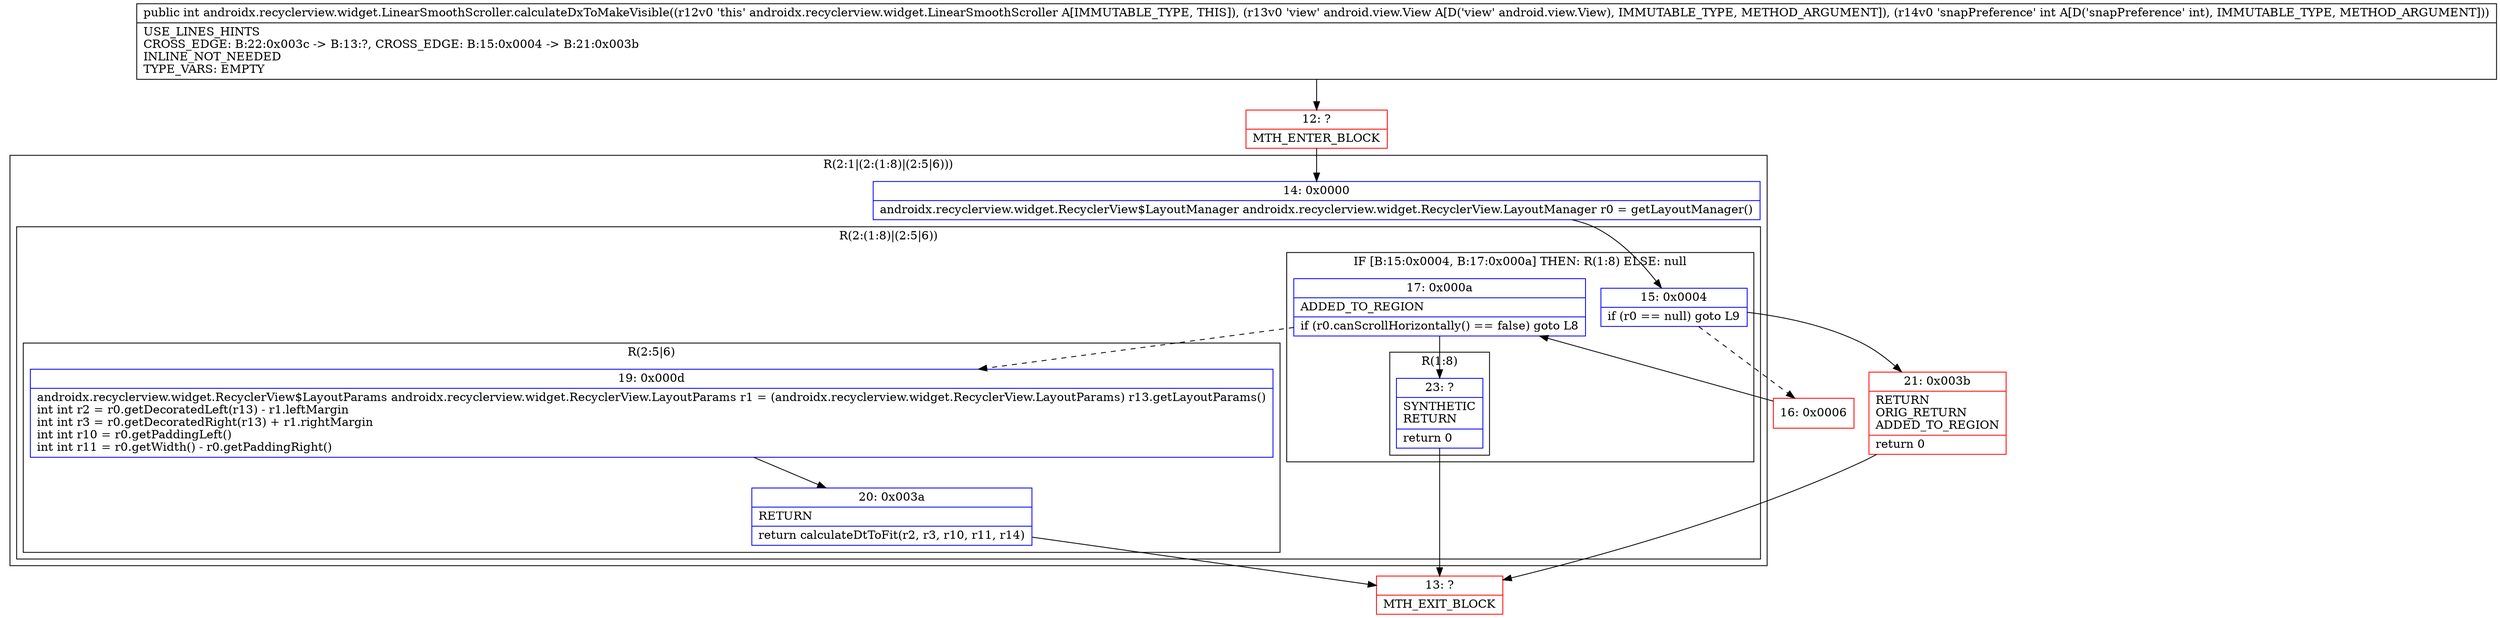 digraph "CFG forandroidx.recyclerview.widget.LinearSmoothScroller.calculateDxToMakeVisible(Landroid\/view\/View;I)I" {
subgraph cluster_Region_1553151057 {
label = "R(2:1|(2:(1:8)|(2:5|6)))";
node [shape=record,color=blue];
Node_14 [shape=record,label="{14\:\ 0x0000|androidx.recyclerview.widget.RecyclerView$LayoutManager androidx.recyclerview.widget.RecyclerView.LayoutManager r0 = getLayoutManager()\l}"];
subgraph cluster_Region_1381002934 {
label = "R(2:(1:8)|(2:5|6))";
node [shape=record,color=blue];
subgraph cluster_IfRegion_1094703095 {
label = "IF [B:15:0x0004, B:17:0x000a] THEN: R(1:8) ELSE: null";
node [shape=record,color=blue];
Node_15 [shape=record,label="{15\:\ 0x0004|if (r0 == null) goto L9\l}"];
Node_17 [shape=record,label="{17\:\ 0x000a|ADDED_TO_REGION\l|if (r0.canScrollHorizontally() == false) goto L8\l}"];
subgraph cluster_Region_101518674 {
label = "R(1:8)";
node [shape=record,color=blue];
Node_23 [shape=record,label="{23\:\ ?|SYNTHETIC\lRETURN\l|return 0\l}"];
}
}
subgraph cluster_Region_218443502 {
label = "R(2:5|6)";
node [shape=record,color=blue];
Node_19 [shape=record,label="{19\:\ 0x000d|androidx.recyclerview.widget.RecyclerView$LayoutParams androidx.recyclerview.widget.RecyclerView.LayoutParams r1 = (androidx.recyclerview.widget.RecyclerView.LayoutParams) r13.getLayoutParams()\lint int r2 = r0.getDecoratedLeft(r13) \- r1.leftMargin\lint int r3 = r0.getDecoratedRight(r13) + r1.rightMargin\lint int r10 = r0.getPaddingLeft()\lint int r11 = r0.getWidth() \- r0.getPaddingRight()\l}"];
Node_20 [shape=record,label="{20\:\ 0x003a|RETURN\l|return calculateDtToFit(r2, r3, r10, r11, r14)\l}"];
}
}
}
Node_12 [shape=record,color=red,label="{12\:\ ?|MTH_ENTER_BLOCK\l}"];
Node_16 [shape=record,color=red,label="{16\:\ 0x0006}"];
Node_13 [shape=record,color=red,label="{13\:\ ?|MTH_EXIT_BLOCK\l}"];
Node_21 [shape=record,color=red,label="{21\:\ 0x003b|RETURN\lORIG_RETURN\lADDED_TO_REGION\l|return 0\l}"];
MethodNode[shape=record,label="{public int androidx.recyclerview.widget.LinearSmoothScroller.calculateDxToMakeVisible((r12v0 'this' androidx.recyclerview.widget.LinearSmoothScroller A[IMMUTABLE_TYPE, THIS]), (r13v0 'view' android.view.View A[D('view' android.view.View), IMMUTABLE_TYPE, METHOD_ARGUMENT]), (r14v0 'snapPreference' int A[D('snapPreference' int), IMMUTABLE_TYPE, METHOD_ARGUMENT]))  | USE_LINES_HINTS\lCROSS_EDGE: B:22:0x003c \-\> B:13:?, CROSS_EDGE: B:15:0x0004 \-\> B:21:0x003b\lINLINE_NOT_NEEDED\lTYPE_VARS: EMPTY\l}"];
MethodNode -> Node_12;Node_14 -> Node_15;
Node_15 -> Node_16[style=dashed];
Node_15 -> Node_21;
Node_17 -> Node_19[style=dashed];
Node_17 -> Node_23;
Node_23 -> Node_13;
Node_19 -> Node_20;
Node_20 -> Node_13;
Node_12 -> Node_14;
Node_16 -> Node_17;
Node_21 -> Node_13;
}

